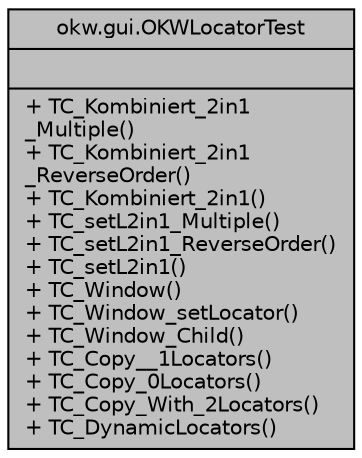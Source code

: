 digraph "okw.gui.OKWLocatorTest"
{
 // INTERACTIVE_SVG=YES
 // LATEX_PDF_SIZE
  edge [fontname="Helvetica",fontsize="10",labelfontname="Helvetica",labelfontsize="10"];
  node [fontname="Helvetica",fontsize="10",shape=record];
  Node1 [label="{okw.gui.OKWLocatorTest\n||+ TC_Kombiniert_2in1\l_Multiple()\l+ TC_Kombiniert_2in1\l_ReverseOrder()\l+ TC_Kombiniert_2in1()\l+ TC_setL2in1_Multiple()\l+ TC_setL2in1_ReverseOrder()\l+ TC_setL2in1()\l+ TC_Window()\l+ TC_Window_setLocator()\l+ TC_Window_Child()\l+ TC_Copy__1Locators()\l+ TC_Copy_0Locators()\l+ TC_Copy_With_2Locators()\l+ TC_DynamicLocators()\l}",height=0.2,width=0.4,color="black", fillcolor="grey75", style="filled", fontcolor="black",tooltip="Prüft die Verküpfungen von Locatoren."];
}

